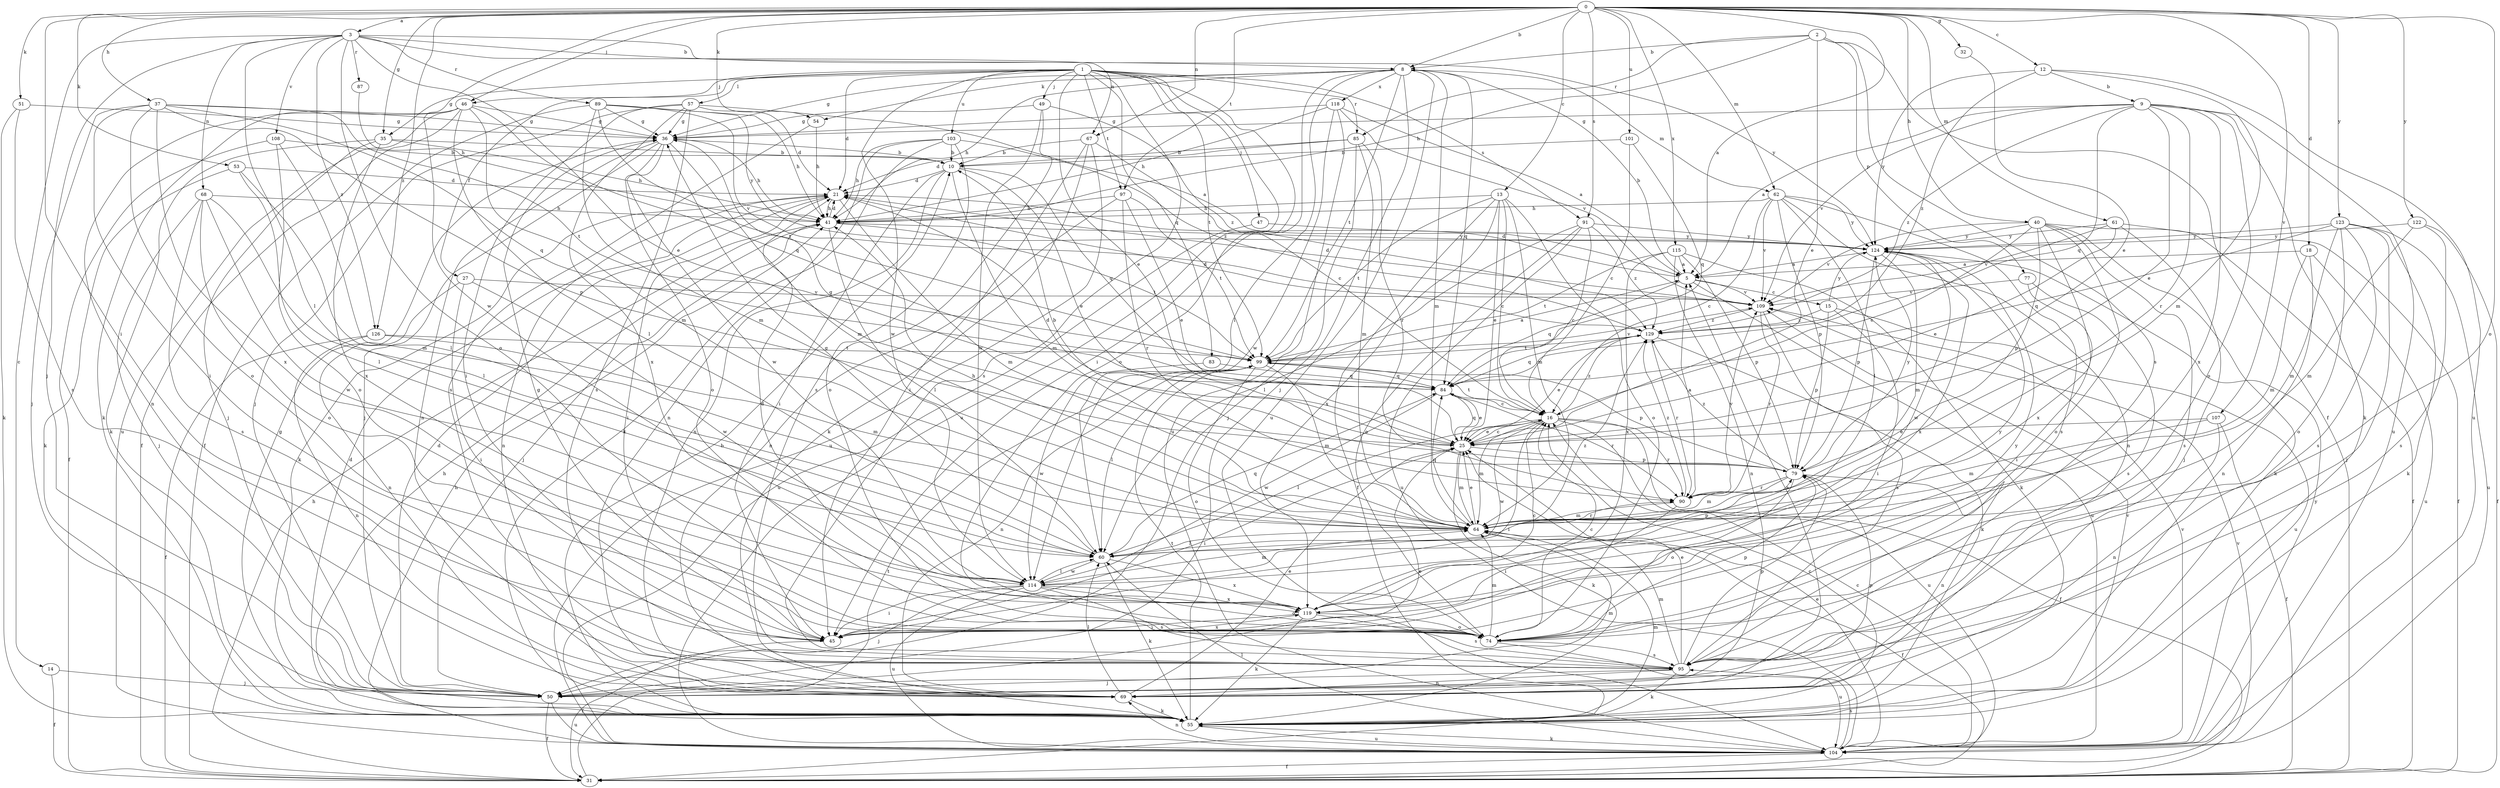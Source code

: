 strict digraph  {
0;
1;
2;
3;
5;
8;
9;
10;
12;
13;
14;
15;
16;
18;
21;
25;
27;
31;
32;
35;
36;
37;
40;
41;
45;
46;
47;
49;
50;
51;
53;
54;
55;
57;
60;
61;
62;
64;
67;
68;
69;
74;
77;
79;
83;
84;
85;
87;
89;
90;
91;
95;
97;
99;
101;
103;
104;
107;
108;
109;
114;
115;
118;
119;
122;
123;
124;
126;
129;
0 -> 3  [label=a];
0 -> 5  [label=a];
0 -> 8  [label=b];
0 -> 12  [label=c];
0 -> 13  [label=c];
0 -> 18  [label=d];
0 -> 32  [label=g];
0 -> 35  [label=g];
0 -> 37  [label=h];
0 -> 40  [label=h];
0 -> 45  [label=i];
0 -> 46  [label=j];
0 -> 51  [label=k];
0 -> 53  [label=k];
0 -> 54  [label=k];
0 -> 61  [label=m];
0 -> 62  [label=m];
0 -> 67  [label=n];
0 -> 74  [label=o];
0 -> 91  [label=s];
0 -> 97  [label=t];
0 -> 101  [label=u];
0 -> 107  [label=v];
0 -> 114  [label=w];
0 -> 115  [label=x];
0 -> 122  [label=y];
0 -> 123  [label=y];
0 -> 126  [label=z];
1 -> 21  [label=d];
1 -> 25  [label=e];
1 -> 27  [label=f];
1 -> 35  [label=g];
1 -> 46  [label=j];
1 -> 47  [label=j];
1 -> 49  [label=j];
1 -> 57  [label=l];
1 -> 74  [label=o];
1 -> 83  [label=q];
1 -> 85  [label=r];
1 -> 91  [label=s];
1 -> 95  [label=s];
1 -> 97  [label=t];
1 -> 99  [label=t];
1 -> 103  [label=u];
1 -> 104  [label=u];
1 -> 114  [label=w];
2 -> 8  [label=b];
2 -> 25  [label=e];
2 -> 31  [label=f];
2 -> 41  [label=h];
2 -> 77  [label=p];
2 -> 85  [label=r];
2 -> 95  [label=s];
3 -> 8  [label=b];
3 -> 14  [label=c];
3 -> 25  [label=e];
3 -> 50  [label=j];
3 -> 60  [label=l];
3 -> 67  [label=n];
3 -> 68  [label=n];
3 -> 74  [label=o];
3 -> 87  [label=r];
3 -> 89  [label=r];
3 -> 108  [label=v];
3 -> 124  [label=y];
3 -> 126  [label=z];
5 -> 8  [label=b];
5 -> 15  [label=c];
5 -> 21  [label=d];
5 -> 84  [label=q];
5 -> 104  [label=u];
5 -> 109  [label=v];
8 -> 36  [label=g];
8 -> 41  [label=h];
8 -> 45  [label=i];
8 -> 50  [label=j];
8 -> 54  [label=k];
8 -> 60  [label=l];
8 -> 62  [label=m];
8 -> 64  [label=m];
8 -> 84  [label=q];
8 -> 99  [label=t];
8 -> 104  [label=u];
8 -> 118  [label=x];
9 -> 5  [label=a];
9 -> 25  [label=e];
9 -> 36  [label=g];
9 -> 55  [label=k];
9 -> 74  [label=o];
9 -> 84  [label=q];
9 -> 90  [label=r];
9 -> 104  [label=u];
9 -> 109  [label=v];
9 -> 119  [label=x];
9 -> 129  [label=z];
10 -> 21  [label=d];
10 -> 25  [label=e];
10 -> 45  [label=i];
10 -> 64  [label=m];
10 -> 69  [label=n];
10 -> 84  [label=q];
12 -> 9  [label=b];
12 -> 64  [label=m];
12 -> 104  [label=u];
12 -> 124  [label=y];
12 -> 129  [label=z];
13 -> 16  [label=c];
13 -> 25  [label=e];
13 -> 31  [label=f];
13 -> 41  [label=h];
13 -> 64  [label=m];
13 -> 74  [label=o];
13 -> 99  [label=t];
13 -> 119  [label=x];
14 -> 31  [label=f];
14 -> 50  [label=j];
15 -> 45  [label=i];
15 -> 79  [label=p];
15 -> 104  [label=u];
15 -> 124  [label=y];
15 -> 129  [label=z];
16 -> 25  [label=e];
16 -> 31  [label=f];
16 -> 45  [label=i];
16 -> 60  [label=l];
16 -> 64  [label=m];
16 -> 90  [label=r];
16 -> 99  [label=t];
16 -> 104  [label=u];
16 -> 114  [label=w];
16 -> 129  [label=z];
18 -> 5  [label=a];
18 -> 64  [label=m];
18 -> 69  [label=n];
18 -> 104  [label=u];
21 -> 41  [label=h];
21 -> 45  [label=i];
21 -> 55  [label=k];
21 -> 64  [label=m];
21 -> 69  [label=n];
25 -> 16  [label=c];
25 -> 21  [label=d];
25 -> 36  [label=g];
25 -> 45  [label=i];
25 -> 55  [label=k];
25 -> 64  [label=m];
25 -> 79  [label=p];
25 -> 84  [label=q];
27 -> 45  [label=i];
27 -> 69  [label=n];
27 -> 109  [label=v];
27 -> 114  [label=w];
31 -> 41  [label=h];
31 -> 99  [label=t];
31 -> 109  [label=v];
32 -> 25  [label=e];
35 -> 10  [label=b];
35 -> 41  [label=h];
35 -> 50  [label=j];
35 -> 55  [label=k];
35 -> 119  [label=x];
36 -> 10  [label=b];
36 -> 41  [label=h];
36 -> 50  [label=j];
36 -> 64  [label=m];
36 -> 69  [label=n];
36 -> 74  [label=o];
36 -> 114  [label=w];
37 -> 36  [label=g];
37 -> 45  [label=i];
37 -> 50  [label=j];
37 -> 74  [label=o];
37 -> 79  [label=p];
37 -> 84  [label=q];
37 -> 99  [label=t];
37 -> 119  [label=x];
40 -> 16  [label=c];
40 -> 31  [label=f];
40 -> 55  [label=k];
40 -> 74  [label=o];
40 -> 79  [label=p];
40 -> 95  [label=s];
40 -> 109  [label=v];
40 -> 119  [label=x];
40 -> 124  [label=y];
41 -> 21  [label=d];
41 -> 50  [label=j];
41 -> 60  [label=l];
41 -> 99  [label=t];
41 -> 124  [label=y];
45 -> 31  [label=f];
45 -> 36  [label=g];
45 -> 119  [label=x];
45 -> 124  [label=y];
46 -> 31  [label=f];
46 -> 36  [label=g];
46 -> 55  [label=k];
46 -> 60  [label=l];
46 -> 64  [label=m];
46 -> 69  [label=n];
46 -> 84  [label=q];
46 -> 104  [label=u];
47 -> 104  [label=u];
47 -> 124  [label=y];
49 -> 36  [label=g];
49 -> 95  [label=s];
49 -> 114  [label=w];
49 -> 129  [label=z];
50 -> 21  [label=d];
50 -> 25  [label=e];
50 -> 31  [label=f];
50 -> 64  [label=m];
50 -> 79  [label=p];
50 -> 104  [label=u];
51 -> 36  [label=g];
51 -> 55  [label=k];
51 -> 95  [label=s];
53 -> 21  [label=d];
53 -> 55  [label=k];
53 -> 60  [label=l];
53 -> 64  [label=m];
54 -> 41  [label=h];
54 -> 95  [label=s];
55 -> 10  [label=b];
55 -> 16  [label=c];
55 -> 21  [label=d];
55 -> 36  [label=g];
55 -> 41  [label=h];
55 -> 64  [label=m];
55 -> 99  [label=t];
55 -> 104  [label=u];
55 -> 109  [label=v];
57 -> 5  [label=a];
57 -> 21  [label=d];
57 -> 36  [label=g];
57 -> 45  [label=i];
57 -> 50  [label=j];
57 -> 95  [label=s];
57 -> 119  [label=x];
60 -> 36  [label=g];
60 -> 55  [label=k];
60 -> 79  [label=p];
60 -> 84  [label=q];
60 -> 114  [label=w];
60 -> 119  [label=x];
60 -> 129  [label=z];
61 -> 25  [label=e];
61 -> 31  [label=f];
61 -> 50  [label=j];
61 -> 109  [label=v];
61 -> 124  [label=y];
62 -> 16  [label=c];
62 -> 41  [label=h];
62 -> 60  [label=l];
62 -> 69  [label=n];
62 -> 79  [label=p];
62 -> 95  [label=s];
62 -> 109  [label=v];
62 -> 124  [label=y];
64 -> 25  [label=e];
64 -> 31  [label=f];
64 -> 41  [label=h];
64 -> 60  [label=l];
64 -> 84  [label=q];
64 -> 90  [label=r];
67 -> 10  [label=b];
67 -> 16  [label=c];
67 -> 45  [label=i];
67 -> 55  [label=k];
67 -> 104  [label=u];
68 -> 41  [label=h];
68 -> 50  [label=j];
68 -> 60  [label=l];
68 -> 74  [label=o];
68 -> 95  [label=s];
68 -> 114  [label=w];
69 -> 5  [label=a];
69 -> 25  [label=e];
69 -> 55  [label=k];
69 -> 60  [label=l];
74 -> 16  [label=c];
74 -> 64  [label=m];
74 -> 79  [label=p];
74 -> 95  [label=s];
74 -> 104  [label=u];
77 -> 45  [label=i];
77 -> 95  [label=s];
77 -> 109  [label=v];
79 -> 10  [label=b];
79 -> 64  [label=m];
79 -> 69  [label=n];
79 -> 74  [label=o];
79 -> 90  [label=r];
79 -> 124  [label=y];
79 -> 129  [label=z];
83 -> 84  [label=q];
83 -> 114  [label=w];
84 -> 16  [label=c];
84 -> 25  [label=e];
84 -> 90  [label=r];
84 -> 114  [label=w];
85 -> 10  [label=b];
85 -> 21  [label=d];
85 -> 50  [label=j];
85 -> 64  [label=m];
85 -> 90  [label=r];
87 -> 41  [label=h];
89 -> 31  [label=f];
89 -> 36  [label=g];
89 -> 41  [label=h];
89 -> 64  [label=m];
89 -> 99  [label=t];
89 -> 109  [label=v];
89 -> 124  [label=y];
90 -> 5  [label=a];
90 -> 45  [label=i];
90 -> 64  [label=m];
90 -> 109  [label=v];
90 -> 129  [label=z];
91 -> 16  [label=c];
91 -> 60  [label=l];
91 -> 74  [label=o];
91 -> 104  [label=u];
91 -> 124  [label=y];
91 -> 129  [label=z];
95 -> 25  [label=e];
95 -> 50  [label=j];
95 -> 55  [label=k];
95 -> 64  [label=m];
95 -> 69  [label=n];
95 -> 79  [label=p];
97 -> 25  [label=e];
97 -> 41  [label=h];
97 -> 69  [label=n];
97 -> 90  [label=r];
97 -> 99  [label=t];
99 -> 5  [label=a];
99 -> 60  [label=l];
99 -> 64  [label=m];
99 -> 69  [label=n];
99 -> 74  [label=o];
99 -> 79  [label=p];
99 -> 84  [label=q];
99 -> 109  [label=v];
101 -> 10  [label=b];
101 -> 16  [label=c];
101 -> 84  [label=q];
103 -> 10  [label=b];
103 -> 41  [label=h];
103 -> 55  [label=k];
103 -> 69  [label=n];
103 -> 74  [label=o];
103 -> 129  [label=z];
104 -> 16  [label=c];
104 -> 25  [label=e];
104 -> 31  [label=f];
104 -> 41  [label=h];
104 -> 55  [label=k];
104 -> 60  [label=l];
104 -> 69  [label=n];
104 -> 95  [label=s];
104 -> 109  [label=v];
104 -> 124  [label=y];
107 -> 25  [label=e];
107 -> 31  [label=f];
107 -> 64  [label=m];
107 -> 69  [label=n];
108 -> 10  [label=b];
108 -> 31  [label=f];
108 -> 60  [label=l];
108 -> 74  [label=o];
109 -> 21  [label=d];
109 -> 90  [label=r];
109 -> 95  [label=s];
109 -> 129  [label=z];
114 -> 45  [label=i];
114 -> 50  [label=j];
114 -> 60  [label=l];
114 -> 64  [label=m];
114 -> 74  [label=o];
114 -> 95  [label=s];
114 -> 104  [label=u];
114 -> 119  [label=x];
115 -> 5  [label=a];
115 -> 55  [label=k];
115 -> 69  [label=n];
115 -> 79  [label=p];
115 -> 99  [label=t];
115 -> 119  [label=x];
118 -> 5  [label=a];
118 -> 36  [label=g];
118 -> 41  [label=h];
118 -> 104  [label=u];
118 -> 109  [label=v];
118 -> 114  [label=w];
119 -> 16  [label=c];
119 -> 21  [label=d];
119 -> 45  [label=i];
119 -> 55  [label=k];
119 -> 74  [label=o];
119 -> 95  [label=s];
119 -> 124  [label=y];
122 -> 31  [label=f];
122 -> 64  [label=m];
122 -> 95  [label=s];
122 -> 124  [label=y];
123 -> 50  [label=j];
123 -> 55  [label=k];
123 -> 64  [label=m];
123 -> 74  [label=o];
123 -> 84  [label=q];
123 -> 95  [label=s];
123 -> 104  [label=u];
123 -> 124  [label=y];
124 -> 5  [label=a];
124 -> 64  [label=m];
124 -> 79  [label=p];
124 -> 114  [label=w];
124 -> 119  [label=x];
126 -> 31  [label=f];
126 -> 64  [label=m];
126 -> 69  [label=n];
126 -> 99  [label=t];
129 -> 21  [label=d];
129 -> 25  [label=e];
129 -> 55  [label=k];
129 -> 84  [label=q];
129 -> 90  [label=r];
129 -> 99  [label=t];
}
